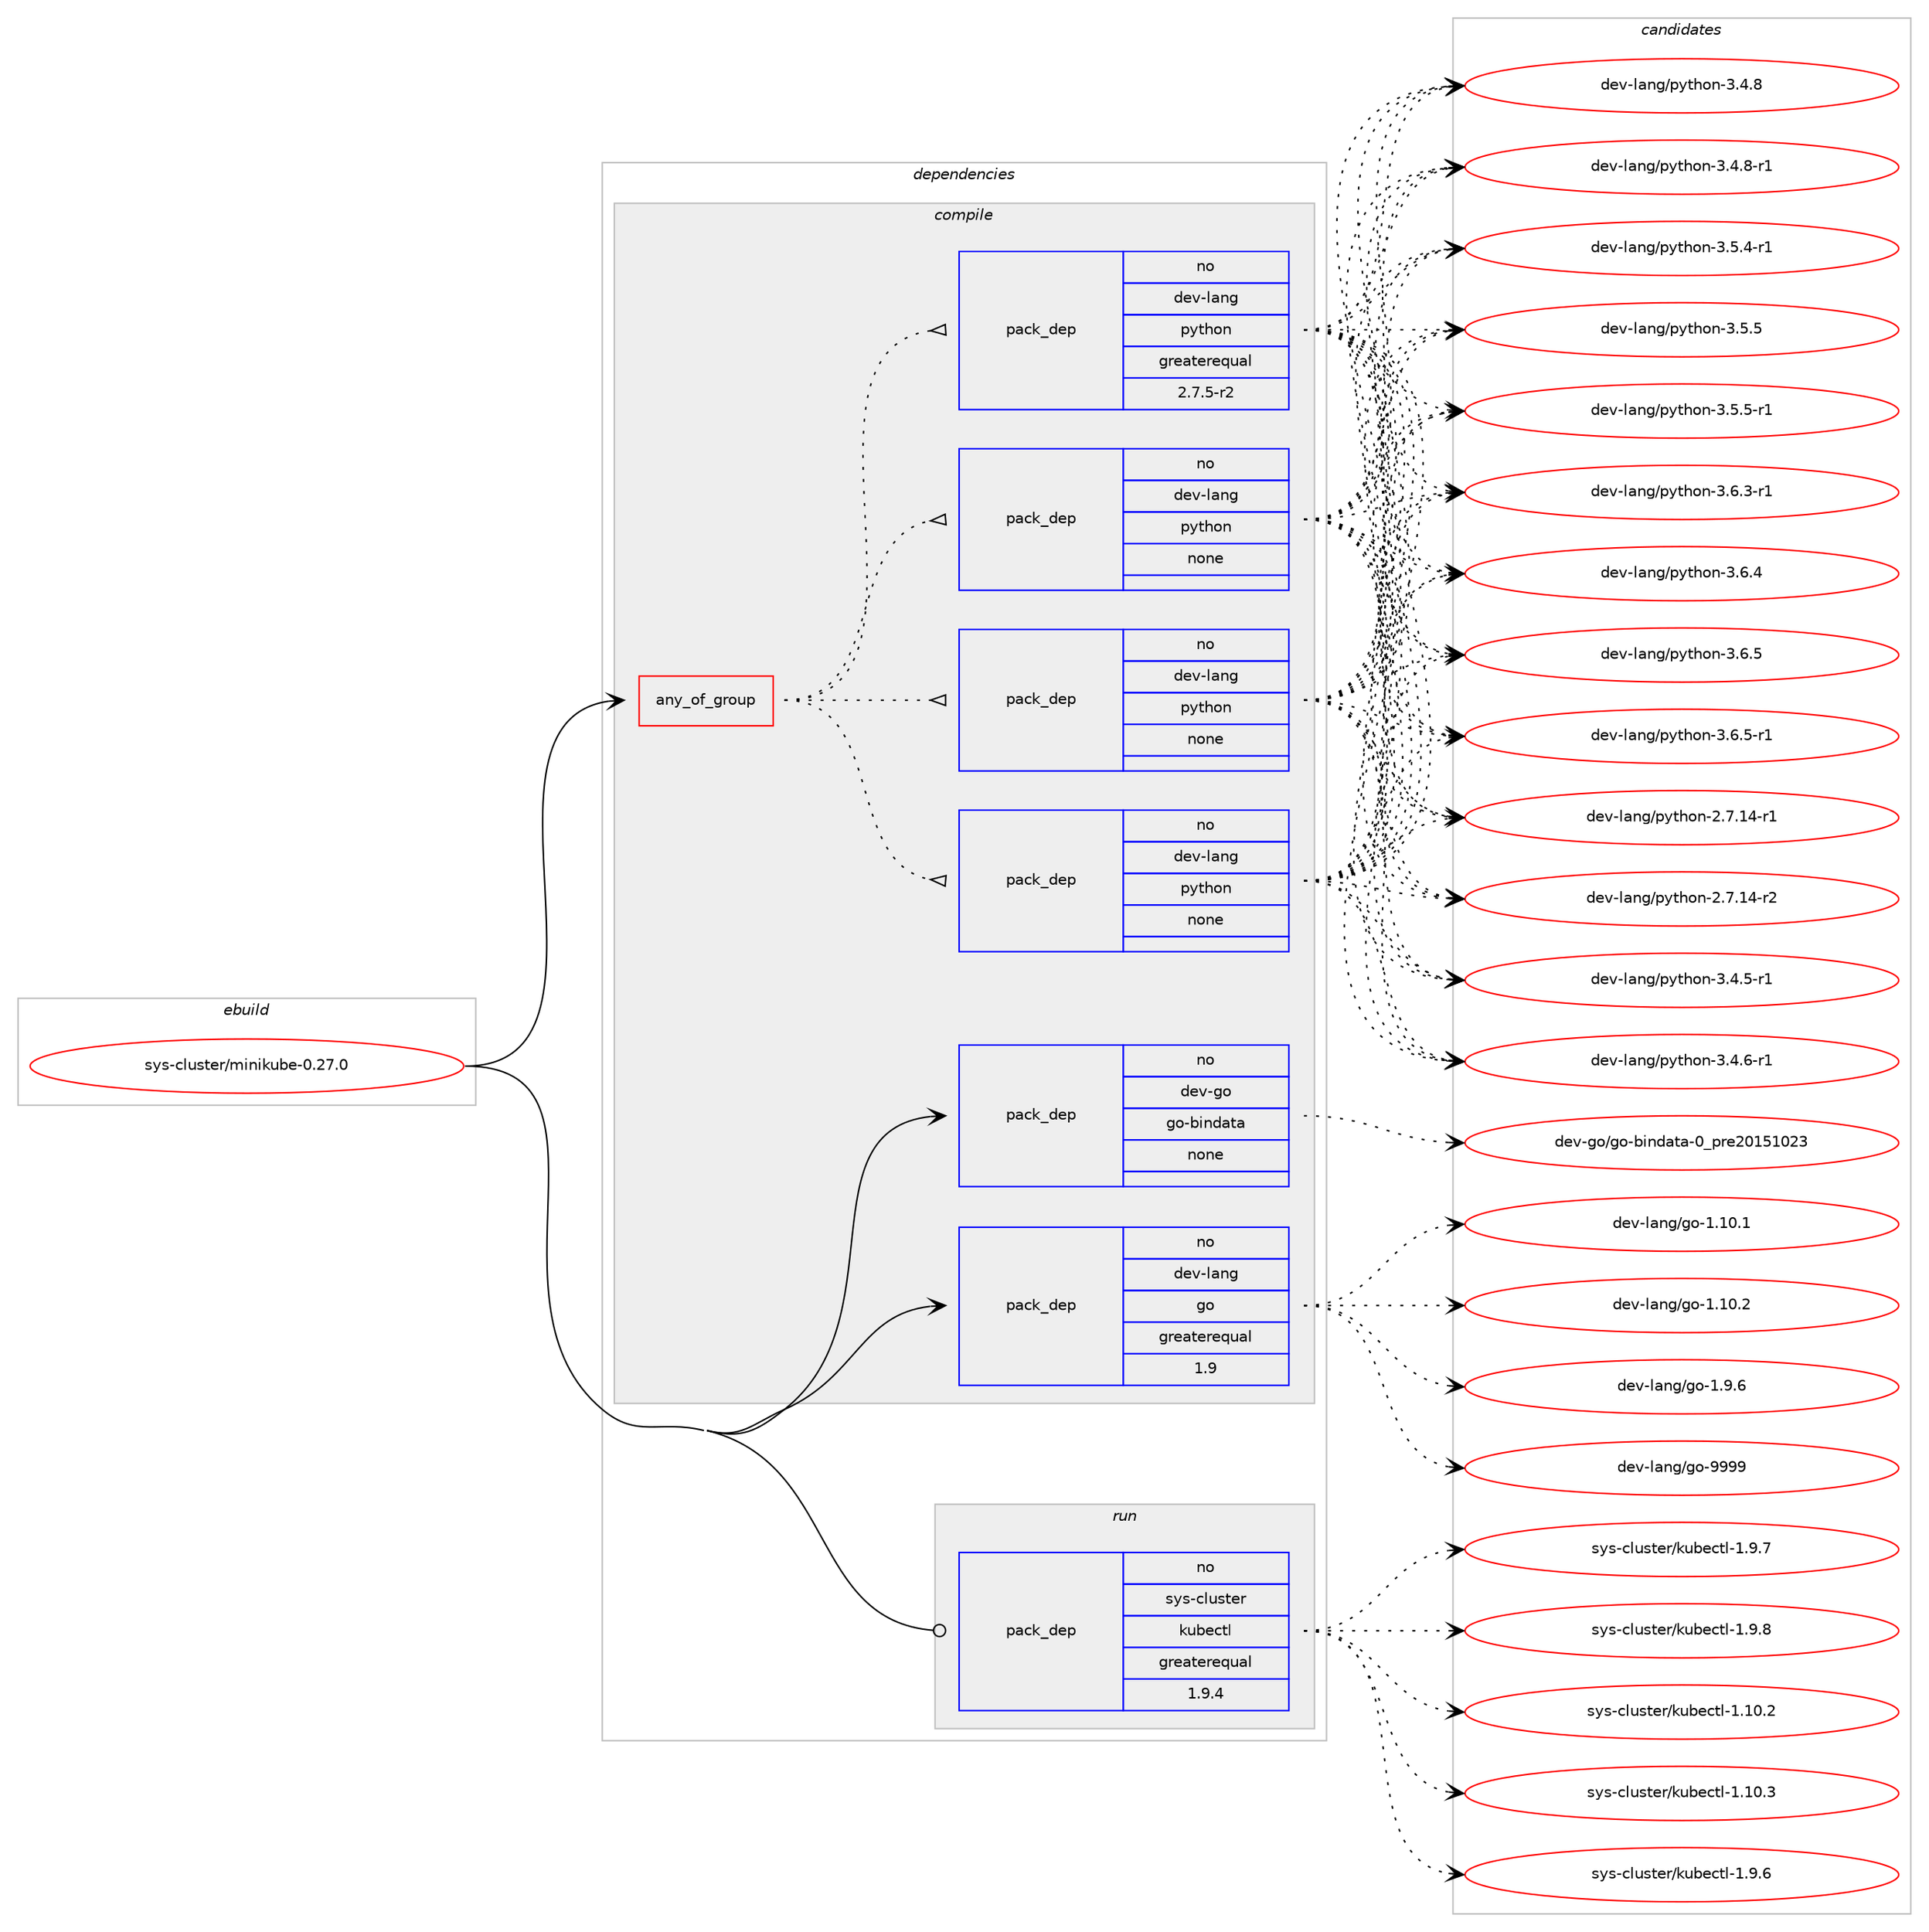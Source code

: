 digraph prolog {

# *************
# Graph options
# *************

newrank=true;
concentrate=true;
compound=true;
graph [rankdir=LR,fontname=Helvetica,fontsize=10,ranksep=1.5];#, ranksep=2.5, nodesep=0.2];
edge  [arrowhead=vee];
node  [fontname=Helvetica,fontsize=10];

# **********
# The ebuild
# **********

subgraph cluster_leftcol {
color=gray;
rank=same;
label=<<i>ebuild</i>>;
id [label="sys-cluster/minikube-0.27.0", color=red, width=4, href="../sys-cluster/minikube-0.27.0.svg"];
}

# ****************
# The dependencies
# ****************

subgraph cluster_midcol {
color=gray;
label=<<i>dependencies</i>>;
subgraph cluster_compile {
fillcolor="#eeeeee";
style=filled;
label=<<i>compile</i>>;
subgraph any51 {
dependency7945 [label=<<TABLE BORDER="0" CELLBORDER="1" CELLSPACING="0" CELLPADDING="4"><TR><TD CELLPADDING="10">any_of_group</TD></TR></TABLE>>, shape=none, color=red];subgraph pack6872 {
dependency7946 [label=<<TABLE BORDER="0" CELLBORDER="1" CELLSPACING="0" CELLPADDING="4" WIDTH="220"><TR><TD ROWSPAN="6" CELLPADDING="30">pack_dep</TD></TR><TR><TD WIDTH="110">no</TD></TR><TR><TD>dev-lang</TD></TR><TR><TD>python</TD></TR><TR><TD>none</TD></TR><TR><TD></TD></TR></TABLE>>, shape=none, color=blue];
}
dependency7945:e -> dependency7946:w [weight=20,style="dotted",arrowhead="oinv"];
subgraph pack6873 {
dependency7947 [label=<<TABLE BORDER="0" CELLBORDER="1" CELLSPACING="0" CELLPADDING="4" WIDTH="220"><TR><TD ROWSPAN="6" CELLPADDING="30">pack_dep</TD></TR><TR><TD WIDTH="110">no</TD></TR><TR><TD>dev-lang</TD></TR><TR><TD>python</TD></TR><TR><TD>none</TD></TR><TR><TD></TD></TR></TABLE>>, shape=none, color=blue];
}
dependency7945:e -> dependency7947:w [weight=20,style="dotted",arrowhead="oinv"];
subgraph pack6874 {
dependency7948 [label=<<TABLE BORDER="0" CELLBORDER="1" CELLSPACING="0" CELLPADDING="4" WIDTH="220"><TR><TD ROWSPAN="6" CELLPADDING="30">pack_dep</TD></TR><TR><TD WIDTH="110">no</TD></TR><TR><TD>dev-lang</TD></TR><TR><TD>python</TD></TR><TR><TD>none</TD></TR><TR><TD></TD></TR></TABLE>>, shape=none, color=blue];
}
dependency7945:e -> dependency7948:w [weight=20,style="dotted",arrowhead="oinv"];
subgraph pack6875 {
dependency7949 [label=<<TABLE BORDER="0" CELLBORDER="1" CELLSPACING="0" CELLPADDING="4" WIDTH="220"><TR><TD ROWSPAN="6" CELLPADDING="30">pack_dep</TD></TR><TR><TD WIDTH="110">no</TD></TR><TR><TD>dev-lang</TD></TR><TR><TD>python</TD></TR><TR><TD>greaterequal</TD></TR><TR><TD>2.7.5-r2</TD></TR></TABLE>>, shape=none, color=blue];
}
dependency7945:e -> dependency7949:w [weight=20,style="dotted",arrowhead="oinv"];
}
id:e -> dependency7945:w [weight=20,style="solid",arrowhead="vee"];
subgraph pack6876 {
dependency7950 [label=<<TABLE BORDER="0" CELLBORDER="1" CELLSPACING="0" CELLPADDING="4" WIDTH="220"><TR><TD ROWSPAN="6" CELLPADDING="30">pack_dep</TD></TR><TR><TD WIDTH="110">no</TD></TR><TR><TD>dev-go</TD></TR><TR><TD>go-bindata</TD></TR><TR><TD>none</TD></TR><TR><TD></TD></TR></TABLE>>, shape=none, color=blue];
}
id:e -> dependency7950:w [weight=20,style="solid",arrowhead="vee"];
subgraph pack6877 {
dependency7951 [label=<<TABLE BORDER="0" CELLBORDER="1" CELLSPACING="0" CELLPADDING="4" WIDTH="220"><TR><TD ROWSPAN="6" CELLPADDING="30">pack_dep</TD></TR><TR><TD WIDTH="110">no</TD></TR><TR><TD>dev-lang</TD></TR><TR><TD>go</TD></TR><TR><TD>greaterequal</TD></TR><TR><TD>1.9</TD></TR></TABLE>>, shape=none, color=blue];
}
id:e -> dependency7951:w [weight=20,style="solid",arrowhead="vee"];
}
subgraph cluster_compileandrun {
fillcolor="#eeeeee";
style=filled;
label=<<i>compile and run</i>>;
}
subgraph cluster_run {
fillcolor="#eeeeee";
style=filled;
label=<<i>run</i>>;
subgraph pack6878 {
dependency7952 [label=<<TABLE BORDER="0" CELLBORDER="1" CELLSPACING="0" CELLPADDING="4" WIDTH="220"><TR><TD ROWSPAN="6" CELLPADDING="30">pack_dep</TD></TR><TR><TD WIDTH="110">no</TD></TR><TR><TD>sys-cluster</TD></TR><TR><TD>kubectl</TD></TR><TR><TD>greaterequal</TD></TR><TR><TD>1.9.4</TD></TR></TABLE>>, shape=none, color=blue];
}
id:e -> dependency7952:w [weight=20,style="solid",arrowhead="odot"];
}
}

# **************
# The candidates
# **************

subgraph cluster_choices {
rank=same;
color=gray;
label=<<i>candidates</i>>;

subgraph choice6872 {
color=black;
nodesep=1;
choice100101118451089711010347112121116104111110455046554649524511449 [label="dev-lang/python-2.7.14-r1", color=red, width=4,href="../dev-lang/python-2.7.14-r1.svg"];
choice100101118451089711010347112121116104111110455046554649524511450 [label="dev-lang/python-2.7.14-r2", color=red, width=4,href="../dev-lang/python-2.7.14-r2.svg"];
choice1001011184510897110103471121211161041111104551465246534511449 [label="dev-lang/python-3.4.5-r1", color=red, width=4,href="../dev-lang/python-3.4.5-r1.svg"];
choice1001011184510897110103471121211161041111104551465246544511449 [label="dev-lang/python-3.4.6-r1", color=red, width=4,href="../dev-lang/python-3.4.6-r1.svg"];
choice100101118451089711010347112121116104111110455146524656 [label="dev-lang/python-3.4.8", color=red, width=4,href="../dev-lang/python-3.4.8.svg"];
choice1001011184510897110103471121211161041111104551465246564511449 [label="dev-lang/python-3.4.8-r1", color=red, width=4,href="../dev-lang/python-3.4.8-r1.svg"];
choice1001011184510897110103471121211161041111104551465346524511449 [label="dev-lang/python-3.5.4-r1", color=red, width=4,href="../dev-lang/python-3.5.4-r1.svg"];
choice100101118451089711010347112121116104111110455146534653 [label="dev-lang/python-3.5.5", color=red, width=4,href="../dev-lang/python-3.5.5.svg"];
choice1001011184510897110103471121211161041111104551465346534511449 [label="dev-lang/python-3.5.5-r1", color=red, width=4,href="../dev-lang/python-3.5.5-r1.svg"];
choice1001011184510897110103471121211161041111104551465446514511449 [label="dev-lang/python-3.6.3-r1", color=red, width=4,href="../dev-lang/python-3.6.3-r1.svg"];
choice100101118451089711010347112121116104111110455146544652 [label="dev-lang/python-3.6.4", color=red, width=4,href="../dev-lang/python-3.6.4.svg"];
choice100101118451089711010347112121116104111110455146544653 [label="dev-lang/python-3.6.5", color=red, width=4,href="../dev-lang/python-3.6.5.svg"];
choice1001011184510897110103471121211161041111104551465446534511449 [label="dev-lang/python-3.6.5-r1", color=red, width=4,href="../dev-lang/python-3.6.5-r1.svg"];
dependency7946:e -> choice100101118451089711010347112121116104111110455046554649524511449:w [style=dotted,weight="100"];
dependency7946:e -> choice100101118451089711010347112121116104111110455046554649524511450:w [style=dotted,weight="100"];
dependency7946:e -> choice1001011184510897110103471121211161041111104551465246534511449:w [style=dotted,weight="100"];
dependency7946:e -> choice1001011184510897110103471121211161041111104551465246544511449:w [style=dotted,weight="100"];
dependency7946:e -> choice100101118451089711010347112121116104111110455146524656:w [style=dotted,weight="100"];
dependency7946:e -> choice1001011184510897110103471121211161041111104551465246564511449:w [style=dotted,weight="100"];
dependency7946:e -> choice1001011184510897110103471121211161041111104551465346524511449:w [style=dotted,weight="100"];
dependency7946:e -> choice100101118451089711010347112121116104111110455146534653:w [style=dotted,weight="100"];
dependency7946:e -> choice1001011184510897110103471121211161041111104551465346534511449:w [style=dotted,weight="100"];
dependency7946:e -> choice1001011184510897110103471121211161041111104551465446514511449:w [style=dotted,weight="100"];
dependency7946:e -> choice100101118451089711010347112121116104111110455146544652:w [style=dotted,weight="100"];
dependency7946:e -> choice100101118451089711010347112121116104111110455146544653:w [style=dotted,weight="100"];
dependency7946:e -> choice1001011184510897110103471121211161041111104551465446534511449:w [style=dotted,weight="100"];
}
subgraph choice6873 {
color=black;
nodesep=1;
choice100101118451089711010347112121116104111110455046554649524511449 [label="dev-lang/python-2.7.14-r1", color=red, width=4,href="../dev-lang/python-2.7.14-r1.svg"];
choice100101118451089711010347112121116104111110455046554649524511450 [label="dev-lang/python-2.7.14-r2", color=red, width=4,href="../dev-lang/python-2.7.14-r2.svg"];
choice1001011184510897110103471121211161041111104551465246534511449 [label="dev-lang/python-3.4.5-r1", color=red, width=4,href="../dev-lang/python-3.4.5-r1.svg"];
choice1001011184510897110103471121211161041111104551465246544511449 [label="dev-lang/python-3.4.6-r1", color=red, width=4,href="../dev-lang/python-3.4.6-r1.svg"];
choice100101118451089711010347112121116104111110455146524656 [label="dev-lang/python-3.4.8", color=red, width=4,href="../dev-lang/python-3.4.8.svg"];
choice1001011184510897110103471121211161041111104551465246564511449 [label="dev-lang/python-3.4.8-r1", color=red, width=4,href="../dev-lang/python-3.4.8-r1.svg"];
choice1001011184510897110103471121211161041111104551465346524511449 [label="dev-lang/python-3.5.4-r1", color=red, width=4,href="../dev-lang/python-3.5.4-r1.svg"];
choice100101118451089711010347112121116104111110455146534653 [label="dev-lang/python-3.5.5", color=red, width=4,href="../dev-lang/python-3.5.5.svg"];
choice1001011184510897110103471121211161041111104551465346534511449 [label="dev-lang/python-3.5.5-r1", color=red, width=4,href="../dev-lang/python-3.5.5-r1.svg"];
choice1001011184510897110103471121211161041111104551465446514511449 [label="dev-lang/python-3.6.3-r1", color=red, width=4,href="../dev-lang/python-3.6.3-r1.svg"];
choice100101118451089711010347112121116104111110455146544652 [label="dev-lang/python-3.6.4", color=red, width=4,href="../dev-lang/python-3.6.4.svg"];
choice100101118451089711010347112121116104111110455146544653 [label="dev-lang/python-3.6.5", color=red, width=4,href="../dev-lang/python-3.6.5.svg"];
choice1001011184510897110103471121211161041111104551465446534511449 [label="dev-lang/python-3.6.5-r1", color=red, width=4,href="../dev-lang/python-3.6.5-r1.svg"];
dependency7947:e -> choice100101118451089711010347112121116104111110455046554649524511449:w [style=dotted,weight="100"];
dependency7947:e -> choice100101118451089711010347112121116104111110455046554649524511450:w [style=dotted,weight="100"];
dependency7947:e -> choice1001011184510897110103471121211161041111104551465246534511449:w [style=dotted,weight="100"];
dependency7947:e -> choice1001011184510897110103471121211161041111104551465246544511449:w [style=dotted,weight="100"];
dependency7947:e -> choice100101118451089711010347112121116104111110455146524656:w [style=dotted,weight="100"];
dependency7947:e -> choice1001011184510897110103471121211161041111104551465246564511449:w [style=dotted,weight="100"];
dependency7947:e -> choice1001011184510897110103471121211161041111104551465346524511449:w [style=dotted,weight="100"];
dependency7947:e -> choice100101118451089711010347112121116104111110455146534653:w [style=dotted,weight="100"];
dependency7947:e -> choice1001011184510897110103471121211161041111104551465346534511449:w [style=dotted,weight="100"];
dependency7947:e -> choice1001011184510897110103471121211161041111104551465446514511449:w [style=dotted,weight="100"];
dependency7947:e -> choice100101118451089711010347112121116104111110455146544652:w [style=dotted,weight="100"];
dependency7947:e -> choice100101118451089711010347112121116104111110455146544653:w [style=dotted,weight="100"];
dependency7947:e -> choice1001011184510897110103471121211161041111104551465446534511449:w [style=dotted,weight="100"];
}
subgraph choice6874 {
color=black;
nodesep=1;
choice100101118451089711010347112121116104111110455046554649524511449 [label="dev-lang/python-2.7.14-r1", color=red, width=4,href="../dev-lang/python-2.7.14-r1.svg"];
choice100101118451089711010347112121116104111110455046554649524511450 [label="dev-lang/python-2.7.14-r2", color=red, width=4,href="../dev-lang/python-2.7.14-r2.svg"];
choice1001011184510897110103471121211161041111104551465246534511449 [label="dev-lang/python-3.4.5-r1", color=red, width=4,href="../dev-lang/python-3.4.5-r1.svg"];
choice1001011184510897110103471121211161041111104551465246544511449 [label="dev-lang/python-3.4.6-r1", color=red, width=4,href="../dev-lang/python-3.4.6-r1.svg"];
choice100101118451089711010347112121116104111110455146524656 [label="dev-lang/python-3.4.8", color=red, width=4,href="../dev-lang/python-3.4.8.svg"];
choice1001011184510897110103471121211161041111104551465246564511449 [label="dev-lang/python-3.4.8-r1", color=red, width=4,href="../dev-lang/python-3.4.8-r1.svg"];
choice1001011184510897110103471121211161041111104551465346524511449 [label="dev-lang/python-3.5.4-r1", color=red, width=4,href="../dev-lang/python-3.5.4-r1.svg"];
choice100101118451089711010347112121116104111110455146534653 [label="dev-lang/python-3.5.5", color=red, width=4,href="../dev-lang/python-3.5.5.svg"];
choice1001011184510897110103471121211161041111104551465346534511449 [label="dev-lang/python-3.5.5-r1", color=red, width=4,href="../dev-lang/python-3.5.5-r1.svg"];
choice1001011184510897110103471121211161041111104551465446514511449 [label="dev-lang/python-3.6.3-r1", color=red, width=4,href="../dev-lang/python-3.6.3-r1.svg"];
choice100101118451089711010347112121116104111110455146544652 [label="dev-lang/python-3.6.4", color=red, width=4,href="../dev-lang/python-3.6.4.svg"];
choice100101118451089711010347112121116104111110455146544653 [label="dev-lang/python-3.6.5", color=red, width=4,href="../dev-lang/python-3.6.5.svg"];
choice1001011184510897110103471121211161041111104551465446534511449 [label="dev-lang/python-3.6.5-r1", color=red, width=4,href="../dev-lang/python-3.6.5-r1.svg"];
dependency7948:e -> choice100101118451089711010347112121116104111110455046554649524511449:w [style=dotted,weight="100"];
dependency7948:e -> choice100101118451089711010347112121116104111110455046554649524511450:w [style=dotted,weight="100"];
dependency7948:e -> choice1001011184510897110103471121211161041111104551465246534511449:w [style=dotted,weight="100"];
dependency7948:e -> choice1001011184510897110103471121211161041111104551465246544511449:w [style=dotted,weight="100"];
dependency7948:e -> choice100101118451089711010347112121116104111110455146524656:w [style=dotted,weight="100"];
dependency7948:e -> choice1001011184510897110103471121211161041111104551465246564511449:w [style=dotted,weight="100"];
dependency7948:e -> choice1001011184510897110103471121211161041111104551465346524511449:w [style=dotted,weight="100"];
dependency7948:e -> choice100101118451089711010347112121116104111110455146534653:w [style=dotted,weight="100"];
dependency7948:e -> choice1001011184510897110103471121211161041111104551465346534511449:w [style=dotted,weight="100"];
dependency7948:e -> choice1001011184510897110103471121211161041111104551465446514511449:w [style=dotted,weight="100"];
dependency7948:e -> choice100101118451089711010347112121116104111110455146544652:w [style=dotted,weight="100"];
dependency7948:e -> choice100101118451089711010347112121116104111110455146544653:w [style=dotted,weight="100"];
dependency7948:e -> choice1001011184510897110103471121211161041111104551465446534511449:w [style=dotted,weight="100"];
}
subgraph choice6875 {
color=black;
nodesep=1;
choice100101118451089711010347112121116104111110455046554649524511449 [label="dev-lang/python-2.7.14-r1", color=red, width=4,href="../dev-lang/python-2.7.14-r1.svg"];
choice100101118451089711010347112121116104111110455046554649524511450 [label="dev-lang/python-2.7.14-r2", color=red, width=4,href="../dev-lang/python-2.7.14-r2.svg"];
choice1001011184510897110103471121211161041111104551465246534511449 [label="dev-lang/python-3.4.5-r1", color=red, width=4,href="../dev-lang/python-3.4.5-r1.svg"];
choice1001011184510897110103471121211161041111104551465246544511449 [label="dev-lang/python-3.4.6-r1", color=red, width=4,href="../dev-lang/python-3.4.6-r1.svg"];
choice100101118451089711010347112121116104111110455146524656 [label="dev-lang/python-3.4.8", color=red, width=4,href="../dev-lang/python-3.4.8.svg"];
choice1001011184510897110103471121211161041111104551465246564511449 [label="dev-lang/python-3.4.8-r1", color=red, width=4,href="../dev-lang/python-3.4.8-r1.svg"];
choice1001011184510897110103471121211161041111104551465346524511449 [label="dev-lang/python-3.5.4-r1", color=red, width=4,href="../dev-lang/python-3.5.4-r1.svg"];
choice100101118451089711010347112121116104111110455146534653 [label="dev-lang/python-3.5.5", color=red, width=4,href="../dev-lang/python-3.5.5.svg"];
choice1001011184510897110103471121211161041111104551465346534511449 [label="dev-lang/python-3.5.5-r1", color=red, width=4,href="../dev-lang/python-3.5.5-r1.svg"];
choice1001011184510897110103471121211161041111104551465446514511449 [label="dev-lang/python-3.6.3-r1", color=red, width=4,href="../dev-lang/python-3.6.3-r1.svg"];
choice100101118451089711010347112121116104111110455146544652 [label="dev-lang/python-3.6.4", color=red, width=4,href="../dev-lang/python-3.6.4.svg"];
choice100101118451089711010347112121116104111110455146544653 [label="dev-lang/python-3.6.5", color=red, width=4,href="../dev-lang/python-3.6.5.svg"];
choice1001011184510897110103471121211161041111104551465446534511449 [label="dev-lang/python-3.6.5-r1", color=red, width=4,href="../dev-lang/python-3.6.5-r1.svg"];
dependency7949:e -> choice100101118451089711010347112121116104111110455046554649524511449:w [style=dotted,weight="100"];
dependency7949:e -> choice100101118451089711010347112121116104111110455046554649524511450:w [style=dotted,weight="100"];
dependency7949:e -> choice1001011184510897110103471121211161041111104551465246534511449:w [style=dotted,weight="100"];
dependency7949:e -> choice1001011184510897110103471121211161041111104551465246544511449:w [style=dotted,weight="100"];
dependency7949:e -> choice100101118451089711010347112121116104111110455146524656:w [style=dotted,weight="100"];
dependency7949:e -> choice1001011184510897110103471121211161041111104551465246564511449:w [style=dotted,weight="100"];
dependency7949:e -> choice1001011184510897110103471121211161041111104551465346524511449:w [style=dotted,weight="100"];
dependency7949:e -> choice100101118451089711010347112121116104111110455146534653:w [style=dotted,weight="100"];
dependency7949:e -> choice1001011184510897110103471121211161041111104551465346534511449:w [style=dotted,weight="100"];
dependency7949:e -> choice1001011184510897110103471121211161041111104551465446514511449:w [style=dotted,weight="100"];
dependency7949:e -> choice100101118451089711010347112121116104111110455146544652:w [style=dotted,weight="100"];
dependency7949:e -> choice100101118451089711010347112121116104111110455146544653:w [style=dotted,weight="100"];
dependency7949:e -> choice1001011184510897110103471121211161041111104551465446534511449:w [style=dotted,weight="100"];
}
subgraph choice6876 {
color=black;
nodesep=1;
choice1001011184510311147103111459810511010097116974548951121141015048495349485051 [label="dev-go/go-bindata-0_pre20151023", color=red, width=4,href="../dev-go/go-bindata-0_pre20151023.svg"];
dependency7950:e -> choice1001011184510311147103111459810511010097116974548951121141015048495349485051:w [style=dotted,weight="100"];
}
subgraph choice6877 {
color=black;
nodesep=1;
choice10010111845108971101034710311145494649484649 [label="dev-lang/go-1.10.1", color=red, width=4,href="../dev-lang/go-1.10.1.svg"];
choice10010111845108971101034710311145494649484650 [label="dev-lang/go-1.10.2", color=red, width=4,href="../dev-lang/go-1.10.2.svg"];
choice100101118451089711010347103111454946574654 [label="dev-lang/go-1.9.6", color=red, width=4,href="../dev-lang/go-1.9.6.svg"];
choice1001011184510897110103471031114557575757 [label="dev-lang/go-9999", color=red, width=4,href="../dev-lang/go-9999.svg"];
dependency7951:e -> choice10010111845108971101034710311145494649484649:w [style=dotted,weight="100"];
dependency7951:e -> choice10010111845108971101034710311145494649484650:w [style=dotted,weight="100"];
dependency7951:e -> choice100101118451089711010347103111454946574654:w [style=dotted,weight="100"];
dependency7951:e -> choice1001011184510897110103471031114557575757:w [style=dotted,weight="100"];
}
subgraph choice6878 {
color=black;
nodesep=1;
choice115121115459910811711511610111447107117981019911610845494649484650 [label="sys-cluster/kubectl-1.10.2", color=red, width=4,href="../sys-cluster/kubectl-1.10.2.svg"];
choice115121115459910811711511610111447107117981019911610845494649484651 [label="sys-cluster/kubectl-1.10.3", color=red, width=4,href="../sys-cluster/kubectl-1.10.3.svg"];
choice1151211154599108117115116101114471071179810199116108454946574654 [label="sys-cluster/kubectl-1.9.6", color=red, width=4,href="../sys-cluster/kubectl-1.9.6.svg"];
choice1151211154599108117115116101114471071179810199116108454946574655 [label="sys-cluster/kubectl-1.9.7", color=red, width=4,href="../sys-cluster/kubectl-1.9.7.svg"];
choice1151211154599108117115116101114471071179810199116108454946574656 [label="sys-cluster/kubectl-1.9.8", color=red, width=4,href="../sys-cluster/kubectl-1.9.8.svg"];
dependency7952:e -> choice115121115459910811711511610111447107117981019911610845494649484650:w [style=dotted,weight="100"];
dependency7952:e -> choice115121115459910811711511610111447107117981019911610845494649484651:w [style=dotted,weight="100"];
dependency7952:e -> choice1151211154599108117115116101114471071179810199116108454946574654:w [style=dotted,weight="100"];
dependency7952:e -> choice1151211154599108117115116101114471071179810199116108454946574655:w [style=dotted,weight="100"];
dependency7952:e -> choice1151211154599108117115116101114471071179810199116108454946574656:w [style=dotted,weight="100"];
}
}

}
